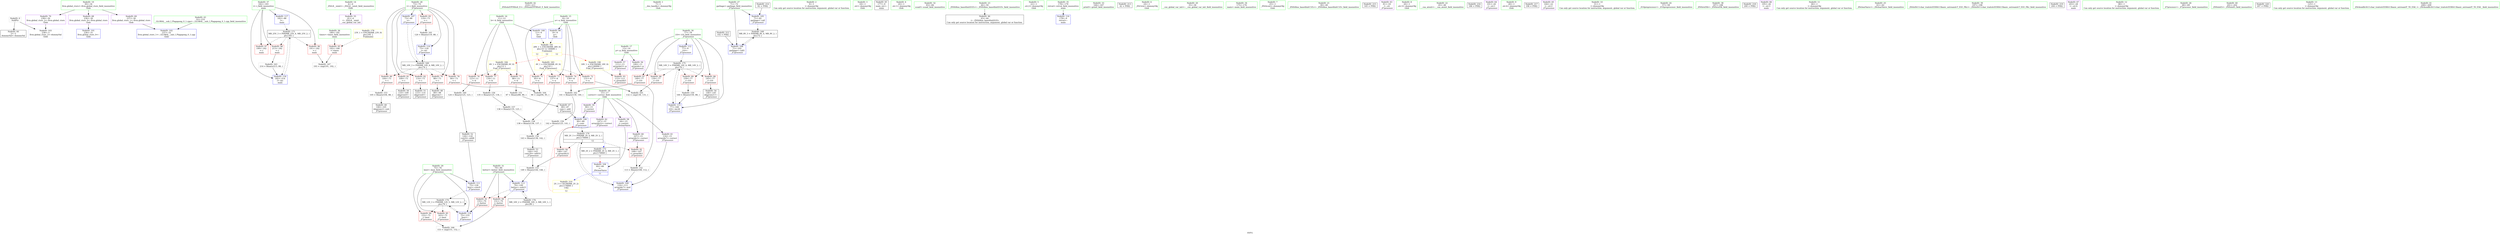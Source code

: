 digraph "SVFG" {
	label="SVFG";

	Node0x5565beef11b0 [shape=record,color=grey,label="{NodeID: 0\nNullPtr}"];
	Node0x5565beef11b0 -> Node0x5565beefa580[style=solid];
	Node0x5565beef11b0 -> Node0x5565beefaf90[style=solid];
	Node0x5565beefa9f0 [shape=record,color=red,label="{NodeID: 97\n199\<--182\n\<--i\nmain\n}"];
	Node0x5565beef8900 [shape=record,color=green,label="{NodeID: 14\n4\<--6\n_ZStL8__ioinit\<--_ZStL8__ioinit_field_insensitive\nGlob }"];
	Node0x5565beef8900 -> Node0x5565beefbef0[style=solid];
	Node0x5565beefb640 [shape=record,color=blue,label="{NodeID: 111\n75\<--126\nbest\<--conv9\n_Z7processv\n}"];
	Node0x5565beefb640 -> Node0x5565bef0a230[style=dashed];
	Node0x5565beef96d0 [shape=record,color=green,label="{NodeID: 28\n73\<--74\ni\<--i_field_insensitive\n_Z7processv\n}"];
	Node0x5565beef96d0 -> Node0x5565beefd230[style=solid];
	Node0x5565beef96d0 -> Node0x5565beefd300[style=solid];
	Node0x5565beef96d0 -> Node0x5565beefd3d0[style=solid];
	Node0x5565beef96d0 -> Node0x5565beefd4a0[style=solid];
	Node0x5565beef96d0 -> Node0x5565beefd570[style=solid];
	Node0x5565beef96d0 -> Node0x5565beefd640[style=solid];
	Node0x5565beef96d0 -> Node0x5565beefb300[style=solid];
	Node0x5565beef96d0 -> Node0x5565beefb570[style=solid];
	Node0x5565beefa380 [shape=record,color=green,label="{NodeID: 42\n210\<--211\n_ZNSolsEPFRSoS_E\<--_ZNSolsEPFRSoS_E_field_insensitive\n}"];
	Node0x5565beefbfc0 [shape=record,color=purple,label="{NodeID: 56\n100\<--13\narrayidx\<--p\n_Z7processv\n}"];
	Node0x5565bef01fd0 [shape=record,color=grey,label="{NodeID: 153\n105 = Binary(104, 88, )\n}"];
	Node0x5565bef01fd0 -> Node0x5565beefba10[style=solid];
	Node0x5565beefcb80 [shape=record,color=purple,label="{NodeID: 70\n238\<--30\nllvm.global_ctors_2\<--llvm.global_ctors\nGlob }"];
	Node0x5565beefcb80 -> Node0x5565beefaf90[style=solid];
	Node0x5565bef034d0 [shape=record,color=grey,label="{NodeID: 167\n193 = cmp(191, 192, )\n}"];
	Node0x5565beefd710 [shape=record,color=red,label="{NodeID: 84\n152\<--75\n\<--best\n_Z7processv\n}"];
	Node0x5565beefd710 -> Node0x5565bef03350[style=solid];
	Node0x5565beef1400 [shape=record,color=green,label="{NodeID: 1\n7\<--1\n__dso_handle\<--dummyObj\nGlob }"];
	Node0x5565bef0bef0 [shape=record,color=yellow,style=double,label="{NodeID: 181\n28V_1 = ENCHI(MR_28V_0)\npts\{10 12 140000 \}\nFun[main]|{<s0>12|<s1>12|<s2>12}}"];
	Node0x5565bef0bef0:s0 -> Node0x5565bef0c110[style=dashed,color=red];
	Node0x5565bef0bef0:s1 -> Node0x5565bef0c220[style=dashed,color=red];
	Node0x5565bef0bef0:s2 -> Node0x5565bef0c760[style=dashed,color=red];
	Node0x5565beefaac0 [shape=record,color=red,label="{NodeID: 98\n213\<--182\n\<--i\nmain\n}"];
	Node0x5565beefaac0 -> Node0x5565bef02ed0[style=solid];
	Node0x5565beef8a00 [shape=record,color=green,label="{NodeID: 15\n8\<--10\na\<--a_field_insensitive\nGlob }"];
	Node0x5565beef8a00 -> Node0x5565beefcc80[style=solid];
	Node0x5565beef8a00 -> Node0x5565beefcd50[style=solid];
	Node0x5565beef8a00 -> Node0x5565beefce20[style=solid];
	Node0x5565beef8a00 -> Node0x5565beefcef0[style=solid];
	Node0x5565beef8a00 -> Node0x5565beefab90[style=solid];
	Node0x5565beefb710 [shape=record,color=blue,label="{NodeID: 112\n77\<--9\ni10\<--\n_Z7processv\n}"];
	Node0x5565beefb710 -> Node0x5565bef0a730[style=dashed];
	Node0x5565beef97a0 [shape=record,color=green,label="{NodeID: 29\n75\<--76\nbest\<--best_field_insensitive\n_Z7processv\n}"];
	Node0x5565beef97a0 -> Node0x5565beefd710[style=solid];
	Node0x5565beef97a0 -> Node0x5565beefd7e0[style=solid];
	Node0x5565beef97a0 -> Node0x5565beefb640[style=solid];
	Node0x5565beef97a0 -> Node0x5565beefb8b0[style=solid];
	Node0x5565beefa480 [shape=record,color=green,label="{NodeID: 43\n32\<--232\n_GLOBAL__sub_I_Plagapong_0_1.cpp\<--_GLOBAL__sub_I_Plagapong_0_1.cpp_field_insensitive\n}"];
	Node0x5565beefa480 -> Node0x5565beefae90[style=solid];
	Node0x5565beefc090 [shape=record,color=purple,label="{NodeID: 57\n111\<--13\narrayidx5\<--p\n_Z7processv\n}"];
	Node0x5565beefc090 -> Node0x5565beefde60[style=solid];
	Node0x5565bef02150 [shape=record,color=grey,label="{NodeID: 154\n143 = Binary(138, 142, )\n}"];
	Node0x5565bef02150 -> Node0x5565beefbd50[style=solid];
	Node0x5565beefcc80 [shape=record,color=red,label="{NodeID: 71\n95\<--8\n\<--a\n_Z7processv\n}"];
	Node0x5565beefcc80 -> Node0x5565bef03050[style=solid];
	Node0x5565bef08430 [shape=record,color=black,label="{NodeID: 168\nMR_8V_3 = PHI(MR_8V_4, MR_8V_2, )\npts\{72 \}\n}"];
	Node0x5565bef08430 -> Node0x5565beefb3d0[style=dashed];
	Node0x5565beefd7e0 [shape=record,color=red,label="{NodeID: 85\n163\<--75\n\<--best\n_Z7processv\n}"];
	Node0x5565beef7900 [shape=record,color=green,label="{NodeID: 2\n9\<--1\n\<--dummyObj\nCan only get source location for instruction, argument, global var or function.}"];
	Node0x5565beefab90 [shape=record,color=blue,label="{NodeID: 99\n8\<--9\na\<--\nGlob }"];
	Node0x5565beefab90 -> Node0x5565bef0bef0[style=dashed];
	Node0x5565beef8b00 [shape=record,color=green,label="{NodeID: 16\n11\<--12\nb\<--b_field_insensitive\nGlob }"];
	Node0x5565beef8b00 -> Node0x5565beefcfc0[style=solid];
	Node0x5565beef8b00 -> Node0x5565beefd090[style=solid];
	Node0x5565beef8b00 -> Node0x5565beefd160[style=solid];
	Node0x5565beef8b00 -> Node0x5565beefac90[style=solid];
	Node0x5565beefb7e0 [shape=record,color=blue,label="{NodeID: 113\n79\<--149\nbetter\<--sub23\n_Z7processv\n}"];
	Node0x5565beefb7e0 -> Node0x5565beefdbf0[style=dashed];
	Node0x5565beefb7e0 -> Node0x5565beefdcc0[style=dashed];
	Node0x5565beefb7e0 -> Node0x5565bef0ac30[style=dashed];
	Node0x5565beef9870 [shape=record,color=green,label="{NodeID: 30\n77\<--78\ni10\<--i10_field_insensitive\n_Z7processv\n}"];
	Node0x5565beef9870 -> Node0x5565beefd8b0[style=solid];
	Node0x5565beef9870 -> Node0x5565beefd980[style=solid];
	Node0x5565beef9870 -> Node0x5565beefda50[style=solid];
	Node0x5565beef9870 -> Node0x5565beefdb20[style=solid];
	Node0x5565beef9870 -> Node0x5565beefb710[style=solid];
	Node0x5565beef9870 -> Node0x5565bef00130[style=solid];
	Node0x5565bef0f4e0 [shape=record,color=yellow,style=double,label="{NodeID: 210\n2V_3 = CSCHI(MR_2V_2)\npts\{170000 \}\nCS[]|{<s0>12}}"];
	Node0x5565bef0f4e0:s0 -> Node0x5565beefb230[style=dashed,color=red];
	Node0x5565beefa580 [shape=record,color=black,label="{NodeID: 44\n2\<--3\ndummyVal\<--dummyVal\n}"];
	Node0x5565beefc160 [shape=record,color=purple,label="{NodeID: 58\n64\<--15\n\<--correct\n_Z9clearVarsv\n}"];
	Node0x5565beefc160 -> Node0x5565beefb090[style=solid];
	Node0x5565bef022d0 [shape=record,color=grey,label="{NodeID: 155\n149 = Binary(144, 148, )\n}"];
	Node0x5565bef022d0 -> Node0x5565beefb7e0[style=solid];
	Node0x5565beefcd50 [shape=record,color=red,label="{NodeID: 72\n131\<--8\n\<--a\n_Z7processv\n}"];
	Node0x5565beefcd50 -> Node0x5565bef031d0[style=solid];
	Node0x5565bef08930 [shape=record,color=black,label="{NodeID: 169\nMR_10V_3 = PHI(MR_10V_4, MR_10V_2, )\npts\{74 \}\n}"];
	Node0x5565bef08930 -> Node0x5565beefd230[style=dashed];
	Node0x5565bef08930 -> Node0x5565beefd300[style=dashed];
	Node0x5565bef08930 -> Node0x5565beefd3d0[style=dashed];
	Node0x5565bef08930 -> Node0x5565beefd4a0[style=dashed];
	Node0x5565bef08930 -> Node0x5565beefd570[style=dashed];
	Node0x5565bef08930 -> Node0x5565beefd640[style=dashed];
	Node0x5565bef08930 -> Node0x5565beefb570[style=dashed];
	Node0x5565beefd8b0 [shape=record,color=red,label="{NodeID: 86\n130\<--77\n\<--i10\n_Z7processv\n}"];
	Node0x5565beefd8b0 -> Node0x5565bef031d0[style=solid];
	Node0x5565beef7990 [shape=record,color=green,label="{NodeID: 3\n18\<--1\n.str\<--dummyObj\nGlob }"];
	Node0x5565bef0c110 [shape=record,color=yellow,style=double,label="{NodeID: 183\n4V_1 = ENCHI(MR_4V_0)\npts\{10 \}\nFun[_Z7processv]}"];
	Node0x5565bef0c110 -> Node0x5565beefcc80[style=dashed];
	Node0x5565bef0c110 -> Node0x5565beefcd50[style=dashed];
	Node0x5565bef0c110 -> Node0x5565beefce20[style=dashed];
	Node0x5565bef0c110 -> Node0x5565beefcef0[style=dashed];
	Node0x5565beefac90 [shape=record,color=blue,label="{NodeID: 100\n11\<--9\nb\<--\nGlob }"];
	Node0x5565beefac90 -> Node0x5565bef0bef0[style=dashed];
	Node0x5565beef8c00 [shape=record,color=green,label="{NodeID: 17\n13\<--14\np\<--p_field_insensitive\nGlob }"];
	Node0x5565beef8c00 -> Node0x5565beefbfc0[style=solid];
	Node0x5565beef8c00 -> Node0x5565beefc090[style=solid];
	Node0x5565beefb8b0 [shape=record,color=blue,label="{NodeID: 114\n75\<--155\nbest\<--\n_Z7processv\n}"];
	Node0x5565beefb8b0 -> Node0x5565bef0a230[style=dashed];
	Node0x5565beef9940 [shape=record,color=green,label="{NodeID: 31\n79\<--80\nbetter\<--better_field_insensitive\n_Z7processv\n}"];
	Node0x5565beef9940 -> Node0x5565beefdbf0[style=solid];
	Node0x5565beef9940 -> Node0x5565beefdcc0[style=solid];
	Node0x5565beef9940 -> Node0x5565beefb7e0[style=solid];
	Node0x5565beefa680 [shape=record,color=black,label="{NodeID: 45\n177\<--9\nmain_ret\<--\nmain\n}"];
	Node0x5565beefc230 [shape=record,color=purple,label="{NodeID: 59\n90\<--15\n\<--correct\n_Z7processv\n}"];
	Node0x5565beefc230 -> Node0x5565beefb230[style=solid];
	Node0x5565bef02450 [shape=record,color=grey,label="{NodeID: 156\n135 = Binary(125, 134, )\n}"];
	Node0x5565bef02450 -> Node0x5565bef025d0[style=solid];
	Node0x5565beefce20 [shape=record,color=red,label="{NodeID: 73\n137\<--8\n\<--a\n_Z7processv\n}"];
	Node0x5565beefce20 -> Node0x5565bef02750[style=solid];
	Node0x5565bef08e30 [shape=record,color=black,label="{NodeID: 170\nMR_2V_3 = PHI(MR_2V_4, MR_2V_2, )\npts\{170000 \}\n|{|<s3>12}}"];
	Node0x5565bef08e30 -> Node0x5565beefdd90[style=dashed];
	Node0x5565bef08e30 -> Node0x5565beefdf30[style=dashed];
	Node0x5565bef08e30 -> Node0x5565beefb4a0[style=dashed];
	Node0x5565bef08e30:s3 -> Node0x5565bef09830[style=dashed,color=blue];
	Node0x5565beefd980 [shape=record,color=red,label="{NodeID: 87\n140\<--77\n\<--i10\n_Z7processv\n}"];
	Node0x5565beefd980 -> Node0x5565bef02d50[style=solid];
	Node0x5565beef7a20 [shape=record,color=green,label="{NodeID: 4\n20\<--1\n.str.1\<--dummyObj\nGlob }"];
	Node0x5565bef0c220 [shape=record,color=yellow,style=double,label="{NodeID: 184\n6V_1 = ENCHI(MR_6V_0)\npts\{12 \}\nFun[_Z7processv]}"];
	Node0x5565bef0c220 -> Node0x5565beefcfc0[style=dashed];
	Node0x5565bef0c220 -> Node0x5565beefd090[style=dashed];
	Node0x5565bef0c220 -> Node0x5565beefd160[style=dashed];
	Node0x5565beefad90 [shape=record,color=blue,label="{NodeID: 101\n236\<--31\nllvm.global_ctors_0\<--\nGlob }"];
	Node0x5565beef8d00 [shape=record,color=green,label="{NodeID: 18\n15\<--17\ncorrect\<--correct_field_insensitive\nGlob }"];
	Node0x5565beef8d00 -> Node0x5565beefc160[style=solid];
	Node0x5565beef8d00 -> Node0x5565beefc230[style=solid];
	Node0x5565beef8d00 -> Node0x5565beefc300[style=solid];
	Node0x5565beef8d00 -> Node0x5565beefc3d0[style=solid];
	Node0x5565beef8d00 -> Node0x5565beefc4a0[style=solid];
	Node0x5565bef00130 [shape=record,color=blue,label="{NodeID: 115\n77\<--160\ni10\<--inc26\n_Z7processv\n}"];
	Node0x5565bef00130 -> Node0x5565bef0a730[style=dashed];
	Node0x5565beef9a10 [shape=record,color=green,label="{NodeID: 32\n83\<--84\nscanf\<--scanf_field_insensitive\n}"];
	Node0x5565becd7340 [shape=record,color=black,label="{NodeID: 212\n102 = PHI()\n}"];
	Node0x5565becd7340 -> Node0x5565beefb3d0[style=solid];
	Node0x5565beefa750 [shape=record,color=black,label="{NodeID: 46\n43\<--44\n\<--_ZNSt8ios_base4InitD1Ev\nCan only get source location for instruction, argument, global var or function.}"];
	Node0x5565beefc300 [shape=record,color=purple,label="{NodeID: 60\n107\<--15\narrayidx3\<--correct\n_Z7processv\n}"];
	Node0x5565beefc300 -> Node0x5565beefdd90[style=solid];
	Node0x5565bef025d0 [shape=record,color=grey,label="{NodeID: 157\n136 = Binary(135, 125, )\n}"];
	Node0x5565bef025d0 -> Node0x5565bef02750[style=solid];
	Node0x5565beefcef0 [shape=record,color=red,label="{NodeID: 74\n139\<--8\n\<--a\n_Z7processv\n}"];
	Node0x5565beefcef0 -> Node0x5565bef02d50[style=solid];
	Node0x5565bef09330 [shape=record,color=black,label="{NodeID: 171\nMR_25V_3 = PHI(MR_25V_4, MR_25V_2, )\npts\{183 \}\n}"];
	Node0x5565bef09330 -> Node0x5565beefa920[style=dashed];
	Node0x5565bef09330 -> Node0x5565beefa9f0[style=dashed];
	Node0x5565bef09330 -> Node0x5565beefaac0[style=dashed];
	Node0x5565bef09330 -> Node0x5565bef003a0[style=dashed];
	Node0x5565beefda50 [shape=record,color=red,label="{NodeID: 88\n145\<--77\n\<--i10\n_Z7processv\n}"];
	Node0x5565beefda50 -> Node0x5565beefbe20[style=solid];
	Node0x5565beef7ab0 [shape=record,color=green,label="{NodeID: 5\n22\<--1\n.str.2\<--dummyObj\nGlob }"];
	Node0x5565beefae90 [shape=record,color=blue,label="{NodeID: 102\n237\<--32\nllvm.global_ctors_1\<--_GLOBAL__sub_I_Plagapong_0_1.cpp\nGlob }"];
	Node0x5565beef8e00 [shape=record,color=green,label="{NodeID: 19\n30\<--34\nllvm.global_ctors\<--llvm.global_ctors_field_insensitive\nGlob }"];
	Node0x5565beef8e00 -> Node0x5565beefc980[style=solid];
	Node0x5565beef8e00 -> Node0x5565beefca80[style=solid];
	Node0x5565beef8e00 -> Node0x5565beefcb80[style=solid];
	Node0x5565bef00200 [shape=record,color=blue,label="{NodeID: 116\n178\<--9\nretval\<--\nmain\n}"];
	Node0x5565beef9b10 [shape=record,color=green,label="{NodeID: 33\n166\<--167\nprintf\<--printf_field_insensitive\n}"];
	Node0x5565bef16510 [shape=record,color=black,label="{NodeID: 213\n42 = PHI()\n}"];
	Node0x5565beefa850 [shape=record,color=black,label="{NodeID: 47\n89\<--87\nconv\<--add\n_Z7processv\n}"];
	Node0x5565beefa850 -> Node0x5565beefb230[style=solid];
	Node0x5565beefc3d0 [shape=record,color=purple,label="{NodeID: 61\n116\<--15\narrayidx7\<--correct\n_Z7processv\n}"];
	Node0x5565beefc3d0 -> Node0x5565beefb4a0[style=solid];
	Node0x5565bef02750 [shape=record,color=grey,label="{NodeID: 158\n138 = Binary(136, 137, )\n}"];
	Node0x5565bef02750 -> Node0x5565bef02150[style=solid];
	Node0x5565beefcfc0 [shape=record,color=red,label="{NodeID: 75\n86\<--11\n\<--b\n_Z7processv\n}"];
	Node0x5565beefcfc0 -> Node0x5565bef01cd0[style=solid];
	Node0x5565bef09830 [shape=record,color=black,label="{NodeID: 172\nMR_2V_2 = PHI(MR_2V_4, MR_2V_1, )\npts\{170000 \}\n|{<s0>11}}"];
	Node0x5565bef09830:s0 -> Node0x5565beefb090[style=dashed,color=red];
	Node0x5565beefdb20 [shape=record,color=red,label="{NodeID: 89\n159\<--77\n\<--i10\n_Z7processv\n}"];
	Node0x5565beefdb20 -> Node0x5565bef01b50[style=solid];
	Node0x5565beef83e0 [shape=record,color=green,label="{NodeID: 6\n24\<--1\n_ZSt3cin\<--dummyObj\nGlob }"];
	Node0x5565beefaf90 [shape=record,color=blue, style = dotted,label="{NodeID: 103\n238\<--3\nllvm.global_ctors_2\<--dummyVal\nGlob }"];
	Node0x5565beef8f00 [shape=record,color=green,label="{NodeID: 20\n35\<--36\n__cxx_global_var_init\<--__cxx_global_var_init_field_insensitive\n}"];
	Node0x5565bef002d0 [shape=record,color=blue,label="{NodeID: 117\n182\<--88\ni\<--\nmain\n}"];
	Node0x5565bef002d0 -> Node0x5565bef09330[style=dashed];
	Node0x5565beef9c10 [shape=record,color=green,label="{NodeID: 34\n175\<--176\nmain\<--main_field_insensitive\n}"];
	Node0x5565bef16f70 [shape=record,color=black,label="{NodeID: 214\n82 = PHI()\n}"];
	Node0x5565bef16f70 -> Node0x5565beefb160[style=solid];
	Node0x5565beefb940 [shape=record,color=black,label="{NodeID: 48\n99\<--98\nidxprom\<--\n_Z7processv\n}"];
	Node0x5565beefc4a0 [shape=record,color=purple,label="{NodeID: 62\n147\<--15\narrayidx22\<--correct\n_Z7processv\n}"];
	Node0x5565beefc4a0 -> Node0x5565beefdf30[style=solid];
	Node0x5565bef028d0 [shape=record,color=grey,label="{NodeID: 159\n142 = Binary(125, 141, )\n}"];
	Node0x5565bef028d0 -> Node0x5565bef02150[style=solid];
	Node0x5565beefd090 [shape=record,color=red,label="{NodeID: 76\n123\<--11\n\<--b\n_Z7processv\n}"];
	Node0x5565beefd090 -> Node0x5565bef02a50[style=solid];
	Node0x5565beefdbf0 [shape=record,color=red,label="{NodeID: 90\n151\<--79\n\<--better\n_Z7processv\n}"];
	Node0x5565beefdbf0 -> Node0x5565bef03350[style=solid];
	Node0x5565beef8470 [shape=record,color=green,label="{NodeID: 7\n25\<--1\n_ZSt4cout\<--dummyObj\nGlob }"];
	Node0x5565beefb090 [shape=record,color=blue,label="{NodeID: 104\n64\<--66\n\<--\n_Z9clearVarsv\n|{<s0>11}}"];
	Node0x5565beefb090:s0 -> Node0x5565bef0f4e0[style=dashed,color=blue];
	Node0x5565beef9000 [shape=record,color=green,label="{NodeID: 21\n39\<--40\n_ZNSt8ios_base4InitC1Ev\<--_ZNSt8ios_base4InitC1Ev_field_insensitive\n}"];
	Node0x5565bef003a0 [shape=record,color=blue,label="{NodeID: 118\n182\<--214\ni\<--inc\nmain\n}"];
	Node0x5565bef003a0 -> Node0x5565bef09330[style=dashed];
	Node0x5565beef9d10 [shape=record,color=green,label="{NodeID: 35\n178\<--179\nretval\<--retval_field_insensitive\nmain\n}"];
	Node0x5565beef9d10 -> Node0x5565bef00200[style=solid];
	Node0x5565bef170a0 [shape=record,color=black,label="{NodeID: 215\n165 = PHI()\n}"];
	Node0x5565beefba10 [shape=record,color=black,label="{NodeID: 49\n106\<--105\nidxprom2\<--sub\n_Z7processv\n}"];
	Node0x5565beefc570 [shape=record,color=purple,label="{NodeID: 63\n81\<--18\n\<--.str\n_Z7processv\n}"];
	Node0x5565bef02a50 [shape=record,color=grey,label="{NodeID: 160\n124 = Binary(125, 123, )\n}"];
	Node0x5565bef02a50 -> Node0x5565beefbc80[style=solid];
	Node0x5565beefd160 [shape=record,color=red,label="{NodeID: 77\n134\<--11\n\<--b\n_Z7processv\n}"];
	Node0x5565beefd160 -> Node0x5565bef02450[style=solid];
	Node0x5565bef0a230 [shape=record,color=black,label="{NodeID: 174\nMR_12V_3 = PHI(MR_12V_5, MR_12V_2, )\npts\{76 \}\n}"];
	Node0x5565bef0a230 -> Node0x5565beefd710[style=dashed];
	Node0x5565bef0a230 -> Node0x5565beefd7e0[style=dashed];
	Node0x5565bef0a230 -> Node0x5565beefb8b0[style=dashed];
	Node0x5565bef0a230 -> Node0x5565bef0a230[style=dashed];
	Node0x5565beefdcc0 [shape=record,color=red,label="{NodeID: 91\n155\<--79\n\<--better\n_Z7processv\n}"];
	Node0x5565beefdcc0 -> Node0x5565beefb8b0[style=solid];
	Node0x5565beef8500 [shape=record,color=green,label="{NodeID: 8\n26\<--1\n.str.3\<--dummyObj\nGlob }"];
	Node0x5565beefb160 [shape=record,color=blue,label="{NodeID: 105\n71\<--82\ngarbage\<--call\n_Z7processv\n}"];
	Node0x5565beefb160 -> Node0x5565bef08430[style=dashed];
	Node0x5565beef9100 [shape=record,color=green,label="{NodeID: 22\n45\<--46\n__cxa_atexit\<--__cxa_atexit_field_insensitive\n}"];
	Node0x5565beef9de0 [shape=record,color=green,label="{NodeID: 36\n180\<--181\ntimes\<--times_field_insensitive\nmain\n}"];
	Node0x5565beef9de0 -> Node0x5565beefe000[style=solid];
	Node0x5565bef17170 [shape=record,color=black,label="{NodeID: 216\n186 = PHI()\n}"];
	Node0x5565beefbae0 [shape=record,color=black,label="{NodeID: 50\n110\<--109\nidxprom4\<--\n_Z7processv\n}"];
	Node0x5565beefc640 [shape=record,color=purple,label="{NodeID: 64\n101\<--20\n\<--.str.1\n_Z7processv\n}"];
	Node0x5565bef02bd0 [shape=record,color=grey,label="{NodeID: 161\n120 = Binary(119, 88, )\n}"];
	Node0x5565bef02bd0 -> Node0x5565beefb570[style=solid];
	Node0x5565beefd230 [shape=record,color=red,label="{NodeID: 78\n94\<--73\n\<--i\n_Z7processv\n}"];
	Node0x5565beefd230 -> Node0x5565bef03050[style=solid];
	Node0x5565bef0a730 [shape=record,color=black,label="{NodeID: 175\nMR_14V_3 = PHI(MR_14V_4, MR_14V_2, )\npts\{78 \}\n}"];
	Node0x5565bef0a730 -> Node0x5565beefd8b0[style=dashed];
	Node0x5565bef0a730 -> Node0x5565beefd980[style=dashed];
	Node0x5565bef0a730 -> Node0x5565beefda50[style=dashed];
	Node0x5565bef0a730 -> Node0x5565beefdb20[style=dashed];
	Node0x5565bef0a730 -> Node0x5565bef00130[style=dashed];
	Node0x5565beefdd90 [shape=record,color=red,label="{NodeID: 92\n108\<--107\n\<--arrayidx3\n_Z7processv\n}"];
	Node0x5565beefdd90 -> Node0x5565bef01e50[style=solid];
	Node0x5565beef8590 [shape=record,color=green,label="{NodeID: 9\n28\<--1\n.str.4\<--dummyObj\nGlob }"];
	Node0x5565beefb230 [shape=record,color=blue,label="{NodeID: 106\n90\<--89\n\<--conv\n_Z7processv\n}"];
	Node0x5565beefb230 -> Node0x5565bef08e30[style=dashed];
	Node0x5565beef9200 [shape=record,color=green,label="{NodeID: 23\n44\<--50\n_ZNSt8ios_base4InitD1Ev\<--_ZNSt8ios_base4InitD1Ev_field_insensitive\n}"];
	Node0x5565beef9200 -> Node0x5565beefa750[style=solid];
	Node0x5565beef9eb0 [shape=record,color=green,label="{NodeID: 37\n182\<--183\ni\<--i_field_insensitive\nmain\n}"];
	Node0x5565beef9eb0 -> Node0x5565beefa920[style=solid];
	Node0x5565beef9eb0 -> Node0x5565beefa9f0[style=solid];
	Node0x5565beef9eb0 -> Node0x5565beefaac0[style=solid];
	Node0x5565beef9eb0 -> Node0x5565bef002d0[style=solid];
	Node0x5565beef9eb0 -> Node0x5565bef003a0[style=solid];
	Node0x5565bef17240 [shape=record,color=black,label="{NodeID: 217\n196 = PHI()\n}"];
	Node0x5565beefbbb0 [shape=record,color=black,label="{NodeID: 51\n115\<--114\nidxprom6\<--\n_Z7processv\n}"];
	Node0x5565beefc710 [shape=record,color=purple,label="{NodeID: 65\n164\<--22\n\<--.str.2\n_Z7processv\n}"];
	Node0x5565bef02d50 [shape=record,color=grey,label="{NodeID: 162\n141 = Binary(139, 140, )\n}"];
	Node0x5565bef02d50 -> Node0x5565bef028d0[style=solid];
	Node0x5565beefd300 [shape=record,color=red,label="{NodeID: 79\n98\<--73\n\<--i\n_Z7processv\n}"];
	Node0x5565beefd300 -> Node0x5565beefb940[style=solid];
	Node0x5565bef0ac30 [shape=record,color=black,label="{NodeID: 176\nMR_16V_2 = PHI(MR_16V_3, MR_16V_1, )\npts\{80 \}\n}"];
	Node0x5565bef0ac30 -> Node0x5565beefb7e0[style=dashed];
	Node0x5565beefde60 [shape=record,color=red,label="{NodeID: 93\n112\<--111\n\<--arrayidx5\n_Z7processv\n}"];
	Node0x5565beefde60 -> Node0x5565bef01e50[style=solid];
	Node0x5565beef8620 [shape=record,color=green,label="{NodeID: 10\n31\<--1\n\<--dummyObj\nCan only get source location for instruction, argument, global var or function.}"];
	Node0x5565bef0c760 [shape=record,color=yellow,style=double,label="{NodeID: 190\n18V_1 = ENCHI(MR_18V_0)\npts\{140000 \}\nFun[_Z7processv]}"];
	Node0x5565bef0c760 -> Node0x5565beefde60[style=dashed];
	Node0x5565beefb300 [shape=record,color=blue,label="{NodeID: 107\n73\<--88\ni\<--\n_Z7processv\n}"];
	Node0x5565beefb300 -> Node0x5565bef08930[style=dashed];
	Node0x5565beef9300 [shape=record,color=green,label="{NodeID: 24\n57\<--58\n_Z10preprocessv\<--_Z10preprocessv_field_insensitive\n}"];
	Node0x5565beef9f80 [shape=record,color=green,label="{NodeID: 38\n187\<--188\n_ZNSirsERi\<--_ZNSirsERi_field_insensitive\n}"];
	Node0x5565bef173a0 [shape=record,color=black,label="{NodeID: 218\n200 = PHI()\n}"];
	Node0x5565beefbc80 [shape=record,color=black,label="{NodeID: 52\n126\<--124\nconv9\<--add8\n_Z7processv\n}"];
	Node0x5565beefbc80 -> Node0x5565beefb640[style=solid];
	Node0x5565beefc7e0 [shape=record,color=purple,label="{NodeID: 66\n195\<--26\n\<--.str.3\nmain\n}"];
	Node0x5565bef02ed0 [shape=record,color=grey,label="{NodeID: 163\n214 = Binary(213, 88, )\n}"];
	Node0x5565bef02ed0 -> Node0x5565bef003a0[style=solid];
	Node0x5565beefd3d0 [shape=record,color=red,label="{NodeID: 80\n104\<--73\n\<--i\n_Z7processv\n}"];
	Node0x5565beefd3d0 -> Node0x5565bef01fd0[style=solid];
	Node0x5565beefdf30 [shape=record,color=red,label="{NodeID: 94\n148\<--147\n\<--arrayidx22\n_Z7processv\n}"];
	Node0x5565beefdf30 -> Node0x5565bef022d0[style=solid];
	Node0x5565beef86b0 [shape=record,color=green,label="{NodeID: 11\n66\<--1\n\<--dummyObj\nCan only get source location for instruction, argument, global var or function.}"];
	Node0x5565beefb3d0 [shape=record,color=blue,label="{NodeID: 108\n71\<--102\ngarbage\<--call1\n_Z7processv\n}"];
	Node0x5565beefb3d0 -> Node0x5565bef08430[style=dashed];
	Node0x5565beef9400 [shape=record,color=green,label="{NodeID: 25\n61\<--62\n_Z9clearVarsv\<--_Z9clearVarsv_field_insensitive\n}"];
	Node0x5565beefa080 [shape=record,color=green,label="{NodeID: 39\n197\<--198\n_ZStlsISt11char_traitsIcEERSt13basic_ostreamIcT_ES5_PKc\<--_ZStlsISt11char_traitsIcEERSt13basic_ostreamIcT_ES5_PKc_field_insensitive\n}"];
	Node0x5565bef174a0 [shape=record,color=black,label="{NodeID: 219\n204 = PHI()\n}"];
	Node0x5565beefbd50 [shape=record,color=black,label="{NodeID: 53\n144\<--143\nconv20\<--add19\n_Z7processv\n}"];
	Node0x5565beefbd50 -> Node0x5565bef022d0[style=solid];
	Node0x5565bef01b50 [shape=record,color=grey,label="{NodeID: 150\n160 = Binary(159, 88, )\n}"];
	Node0x5565bef01b50 -> Node0x5565bef00130[style=solid];
	Node0x5565beefc8b0 [shape=record,color=purple,label="{NodeID: 67\n203\<--28\n\<--.str.4\nmain\n}"];
	Node0x5565bef03050 [shape=record,color=grey,label="{NodeID: 164\n96 = cmp(94, 95, )\n}"];
	Node0x5565beefd4a0 [shape=record,color=red,label="{NodeID: 81\n109\<--73\n\<--i\n_Z7processv\n}"];
	Node0x5565beefd4a0 -> Node0x5565beefbae0[style=solid];
	Node0x5565bef0bc50 [shape=record,color=yellow,style=double,label="{NodeID: 178\n23V_1 = ENCHI(MR_23V_0)\npts\{181 \}\nFun[main]}"];
	Node0x5565bef0bc50 -> Node0x5565beefe000[style=dashed];
	Node0x5565beefe000 [shape=record,color=red,label="{NodeID: 95\n192\<--180\n\<--times\nmain\n}"];
	Node0x5565beefe000 -> Node0x5565bef034d0[style=solid];
	Node0x5565beef8740 [shape=record,color=green,label="{NodeID: 12\n88\<--1\n\<--dummyObj\nCan only get source location for instruction, argument, global var or function.}"];
	Node0x5565beefb4a0 [shape=record,color=blue,label="{NodeID: 109\n116\<--113\narrayidx7\<--mul\n_Z7processv\n}"];
	Node0x5565beefb4a0 -> Node0x5565bef08e30[style=dashed];
	Node0x5565beef9500 [shape=record,color=green,label="{NodeID: 26\n68\<--69\n_Z7processv\<--_Z7processv_field_insensitive\n}"];
	Node0x5565beefa180 [shape=record,color=green,label="{NodeID: 40\n201\<--202\n_ZNSolsEi\<--_ZNSolsEi_field_insensitive\n}"];
	Node0x5565bef17570 [shape=record,color=black,label="{NodeID: 220\n207 = PHI()\n}"];
	Node0x5565beefbe20 [shape=record,color=black,label="{NodeID: 54\n146\<--145\nidxprom21\<--\n_Z7processv\n}"];
	Node0x5565bef01cd0 [shape=record,color=grey,label="{NodeID: 151\n87 = Binary(88, 86, )\n}"];
	Node0x5565bef01cd0 -> Node0x5565beefa850[style=solid];
	Node0x5565beefc980 [shape=record,color=purple,label="{NodeID: 68\n236\<--30\nllvm.global_ctors_0\<--llvm.global_ctors\nGlob }"];
	Node0x5565beefc980 -> Node0x5565beefad90[style=solid];
	Node0x5565bef031d0 [shape=record,color=grey,label="{NodeID: 165\n132 = cmp(130, 131, )\n}"];
	Node0x5565beefd570 [shape=record,color=red,label="{NodeID: 82\n114\<--73\n\<--i\n_Z7processv\n}"];
	Node0x5565beefd570 -> Node0x5565beefbbb0[style=solid];
	Node0x5565beefa920 [shape=record,color=red,label="{NodeID: 96\n191\<--182\n\<--i\nmain\n}"];
	Node0x5565beefa920 -> Node0x5565bef034d0[style=solid];
	Node0x5565beef8800 [shape=record,color=green,label="{NodeID: 13\n125\<--1\n\<--dummyObj\nCan only get source location for instruction, argument, global var or function.}"];
	Node0x5565beefb570 [shape=record,color=blue,label="{NodeID: 110\n73\<--120\ni\<--inc\n_Z7processv\n}"];
	Node0x5565beefb570 -> Node0x5565bef08930[style=dashed];
	Node0x5565beef9600 [shape=record,color=green,label="{NodeID: 27\n71\<--72\ngarbage\<--garbage_field_insensitive\n_Z7processv\n}"];
	Node0x5565beef9600 -> Node0x5565beefb160[style=solid];
	Node0x5565beef9600 -> Node0x5565beefb3d0[style=solid];
	Node0x5565beefa280 [shape=record,color=green,label="{NodeID: 41\n208\<--209\n_ZSt4endlIcSt11char_traitsIcEERSt13basic_ostreamIT_T0_ES6_\<--_ZSt4endlIcSt11char_traitsIcEERSt13basic_ostreamIT_T0_ES6__field_insensitive\n}"];
	Node0x5565beefbef0 [shape=record,color=purple,label="{NodeID: 55\n41\<--4\n\<--_ZStL8__ioinit\n__cxx_global_var_init\n}"];
	Node0x5565bef01e50 [shape=record,color=grey,label="{NodeID: 152\n113 = Binary(108, 112, )\n}"];
	Node0x5565bef01e50 -> Node0x5565beefb4a0[style=solid];
	Node0x5565beefca80 [shape=record,color=purple,label="{NodeID: 69\n237\<--30\nllvm.global_ctors_1\<--llvm.global_ctors\nGlob }"];
	Node0x5565beefca80 -> Node0x5565beefae90[style=solid];
	Node0x5565bef03350 [shape=record,color=grey,label="{NodeID: 166\n153 = cmp(151, 152, )\n}"];
	Node0x5565beefd640 [shape=record,color=red,label="{NodeID: 83\n119\<--73\n\<--i\n_Z7processv\n}"];
	Node0x5565beefd640 -> Node0x5565bef02bd0[style=solid];
}
